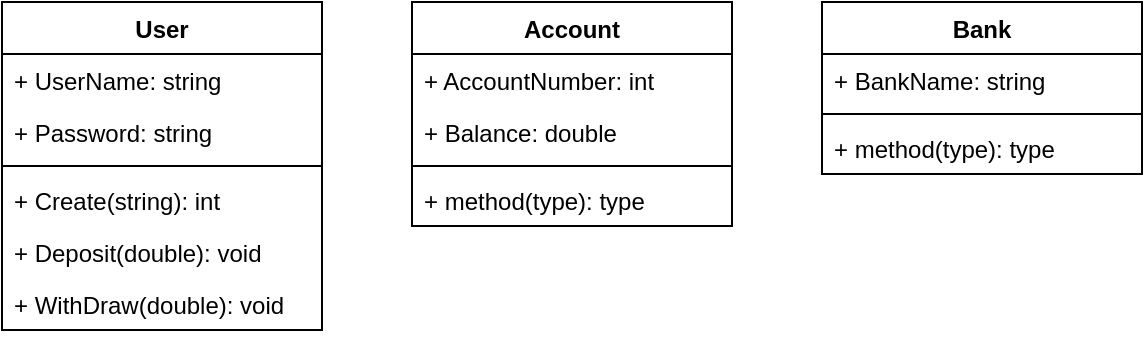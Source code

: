 <mxfile version="24.2.1" type="github">
  <diagram name="Page-1" id="Sdmv3YZEce-zZ9c6VDTf">
    <mxGraphModel dx="793" dy="377" grid="1" gridSize="10" guides="1" tooltips="1" connect="1" arrows="1" fold="1" page="1" pageScale="1" pageWidth="850" pageHeight="1100" math="0" shadow="0">
      <root>
        <mxCell id="0" />
        <mxCell id="1" parent="0" />
        <mxCell id="Px8bT3p9q_pAnuoa6N7a-1" value="User" style="swimlane;fontStyle=1;align=center;verticalAlign=top;childLayout=stackLayout;horizontal=1;startSize=26;horizontalStack=0;resizeParent=1;resizeParentMax=0;resizeLast=0;collapsible=1;marginBottom=0;whiteSpace=wrap;html=1;" vertex="1" parent="1">
          <mxGeometry x="140" y="140" width="160" height="164" as="geometry">
            <mxRectangle x="140" y="140" width="100" height="30" as="alternateBounds" />
          </mxGeometry>
        </mxCell>
        <mxCell id="Px8bT3p9q_pAnuoa6N7a-2" value="+ UserName: string" style="text;strokeColor=none;fillColor=none;align=left;verticalAlign=top;spacingLeft=4;spacingRight=4;overflow=hidden;rotatable=0;points=[[0,0.5],[1,0.5]];portConstraint=eastwest;whiteSpace=wrap;html=1;" vertex="1" parent="Px8bT3p9q_pAnuoa6N7a-1">
          <mxGeometry y="26" width="160" height="26" as="geometry" />
        </mxCell>
        <mxCell id="Px8bT3p9q_pAnuoa6N7a-13" value="+ Password: string" style="text;strokeColor=none;fillColor=none;align=left;verticalAlign=top;spacingLeft=4;spacingRight=4;overflow=hidden;rotatable=0;points=[[0,0.5],[1,0.5]];portConstraint=eastwest;whiteSpace=wrap;html=1;" vertex="1" parent="Px8bT3p9q_pAnuoa6N7a-1">
          <mxGeometry y="52" width="160" height="26" as="geometry" />
        </mxCell>
        <mxCell id="Px8bT3p9q_pAnuoa6N7a-3" value="" style="line;strokeWidth=1;fillColor=none;align=left;verticalAlign=middle;spacingTop=-1;spacingLeft=3;spacingRight=3;rotatable=0;labelPosition=right;points=[];portConstraint=eastwest;strokeColor=inherit;" vertex="1" parent="Px8bT3p9q_pAnuoa6N7a-1">
          <mxGeometry y="78" width="160" height="8" as="geometry" />
        </mxCell>
        <mxCell id="Px8bT3p9q_pAnuoa6N7a-4" value="+ Create(string): int" style="text;strokeColor=none;fillColor=none;align=left;verticalAlign=top;spacingLeft=4;spacingRight=4;overflow=hidden;rotatable=0;points=[[0,0.5],[1,0.5]];portConstraint=eastwest;whiteSpace=wrap;html=1;" vertex="1" parent="Px8bT3p9q_pAnuoa6N7a-1">
          <mxGeometry y="86" width="160" height="26" as="geometry" />
        </mxCell>
        <mxCell id="Px8bT3p9q_pAnuoa6N7a-14" value="+ Deposit(double): void" style="text;strokeColor=none;fillColor=none;align=left;verticalAlign=top;spacingLeft=4;spacingRight=4;overflow=hidden;rotatable=0;points=[[0,0.5],[1,0.5]];portConstraint=eastwest;whiteSpace=wrap;html=1;" vertex="1" parent="Px8bT3p9q_pAnuoa6N7a-1">
          <mxGeometry y="112" width="160" height="26" as="geometry" />
        </mxCell>
        <mxCell id="Px8bT3p9q_pAnuoa6N7a-15" value="+ WithDraw(double): void" style="text;strokeColor=none;fillColor=none;align=left;verticalAlign=top;spacingLeft=4;spacingRight=4;overflow=hidden;rotatable=0;points=[[0,0.5],[1,0.5]];portConstraint=eastwest;whiteSpace=wrap;html=1;" vertex="1" parent="Px8bT3p9q_pAnuoa6N7a-1">
          <mxGeometry y="138" width="160" height="26" as="geometry" />
        </mxCell>
        <mxCell id="Px8bT3p9q_pAnuoa6N7a-5" value="Account" style="swimlane;fontStyle=1;align=center;verticalAlign=top;childLayout=stackLayout;horizontal=1;startSize=26;horizontalStack=0;resizeParent=1;resizeParentMax=0;resizeLast=0;collapsible=1;marginBottom=0;whiteSpace=wrap;html=1;" vertex="1" parent="1">
          <mxGeometry x="345" y="140" width="160" height="112" as="geometry" />
        </mxCell>
        <mxCell id="Px8bT3p9q_pAnuoa6N7a-6" value="+ AccountNumber: int" style="text;strokeColor=none;fillColor=none;align=left;verticalAlign=top;spacingLeft=4;spacingRight=4;overflow=hidden;rotatable=0;points=[[0,0.5],[1,0.5]];portConstraint=eastwest;whiteSpace=wrap;html=1;" vertex="1" parent="Px8bT3p9q_pAnuoa6N7a-5">
          <mxGeometry y="26" width="160" height="26" as="geometry" />
        </mxCell>
        <mxCell id="Px8bT3p9q_pAnuoa6N7a-16" value="+ Balance: double" style="text;strokeColor=none;fillColor=none;align=left;verticalAlign=top;spacingLeft=4;spacingRight=4;overflow=hidden;rotatable=0;points=[[0,0.5],[1,0.5]];portConstraint=eastwest;whiteSpace=wrap;html=1;" vertex="1" parent="Px8bT3p9q_pAnuoa6N7a-5">
          <mxGeometry y="52" width="160" height="26" as="geometry" />
        </mxCell>
        <mxCell id="Px8bT3p9q_pAnuoa6N7a-7" value="" style="line;strokeWidth=1;fillColor=none;align=left;verticalAlign=middle;spacingTop=-1;spacingLeft=3;spacingRight=3;rotatable=0;labelPosition=right;points=[];portConstraint=eastwest;strokeColor=inherit;" vertex="1" parent="Px8bT3p9q_pAnuoa6N7a-5">
          <mxGeometry y="78" width="160" height="8" as="geometry" />
        </mxCell>
        <mxCell id="Px8bT3p9q_pAnuoa6N7a-8" value="+ method(type): type" style="text;strokeColor=none;fillColor=none;align=left;verticalAlign=top;spacingLeft=4;spacingRight=4;overflow=hidden;rotatable=0;points=[[0,0.5],[1,0.5]];portConstraint=eastwest;whiteSpace=wrap;html=1;" vertex="1" parent="Px8bT3p9q_pAnuoa6N7a-5">
          <mxGeometry y="86" width="160" height="26" as="geometry" />
        </mxCell>
        <mxCell id="Px8bT3p9q_pAnuoa6N7a-9" value="Bank" style="swimlane;fontStyle=1;align=center;verticalAlign=top;childLayout=stackLayout;horizontal=1;startSize=26;horizontalStack=0;resizeParent=1;resizeParentMax=0;resizeLast=0;collapsible=1;marginBottom=0;whiteSpace=wrap;html=1;" vertex="1" parent="1">
          <mxGeometry x="550" y="140" width="160" height="86" as="geometry" />
        </mxCell>
        <mxCell id="Px8bT3p9q_pAnuoa6N7a-10" value="+ BankName: string" style="text;strokeColor=none;fillColor=none;align=left;verticalAlign=top;spacingLeft=4;spacingRight=4;overflow=hidden;rotatable=0;points=[[0,0.5],[1,0.5]];portConstraint=eastwest;whiteSpace=wrap;html=1;" vertex="1" parent="Px8bT3p9q_pAnuoa6N7a-9">
          <mxGeometry y="26" width="160" height="26" as="geometry" />
        </mxCell>
        <mxCell id="Px8bT3p9q_pAnuoa6N7a-11" value="" style="line;strokeWidth=1;fillColor=none;align=left;verticalAlign=middle;spacingTop=-1;spacingLeft=3;spacingRight=3;rotatable=0;labelPosition=right;points=[];portConstraint=eastwest;strokeColor=inherit;" vertex="1" parent="Px8bT3p9q_pAnuoa6N7a-9">
          <mxGeometry y="52" width="160" height="8" as="geometry" />
        </mxCell>
        <mxCell id="Px8bT3p9q_pAnuoa6N7a-12" value="+ method(type): type" style="text;strokeColor=none;fillColor=none;align=left;verticalAlign=top;spacingLeft=4;spacingRight=4;overflow=hidden;rotatable=0;points=[[0,0.5],[1,0.5]];portConstraint=eastwest;whiteSpace=wrap;html=1;" vertex="1" parent="Px8bT3p9q_pAnuoa6N7a-9">
          <mxGeometry y="60" width="160" height="26" as="geometry" />
        </mxCell>
      </root>
    </mxGraphModel>
  </diagram>
</mxfile>
